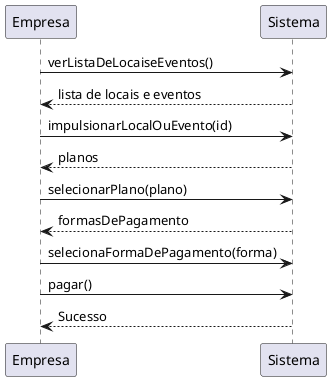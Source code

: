 @startuml
Empresa -> Sistema: verListaDeLocaiseEventos()
Sistema --> Empresa: lista de locais e eventos

Empresa -> Sistema: impulsionarLocalOuEvento(id)
Sistema --> Empresa: planos

Empresa -> Sistema: selecionarPlano(plano)
Sistema --> Empresa: formasDePagamento

Empresa -> Sistema: selecionaFormaDePagamento(forma)

Empresa -> Sistema: pagar()
Sistema --> Empresa: Sucesso

@enduml

